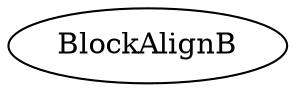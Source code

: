 digraph blockAlign1remove {
name=blockAlign1remove
BlockAlignB [cpu=0 patentry=1 patexit=1 pattern=A tperiod=1000 type=blockalign]
}
